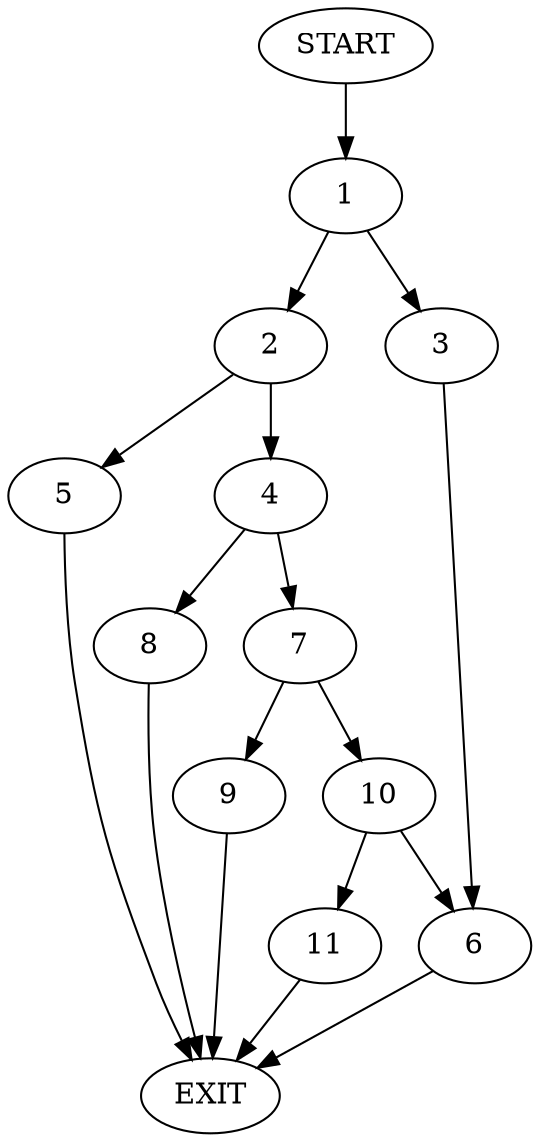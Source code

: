 digraph {
0 [label="START"]
12 [label="EXIT"]
0 -> 1
1 -> 2
1 -> 3
2 -> 4
2 -> 5
3 -> 6
6 -> 12
5 -> 12
4 -> 7
4 -> 8
8 -> 12
7 -> 9
7 -> 10
10 -> 6
10 -> 11
9 -> 12
11 -> 12
}

